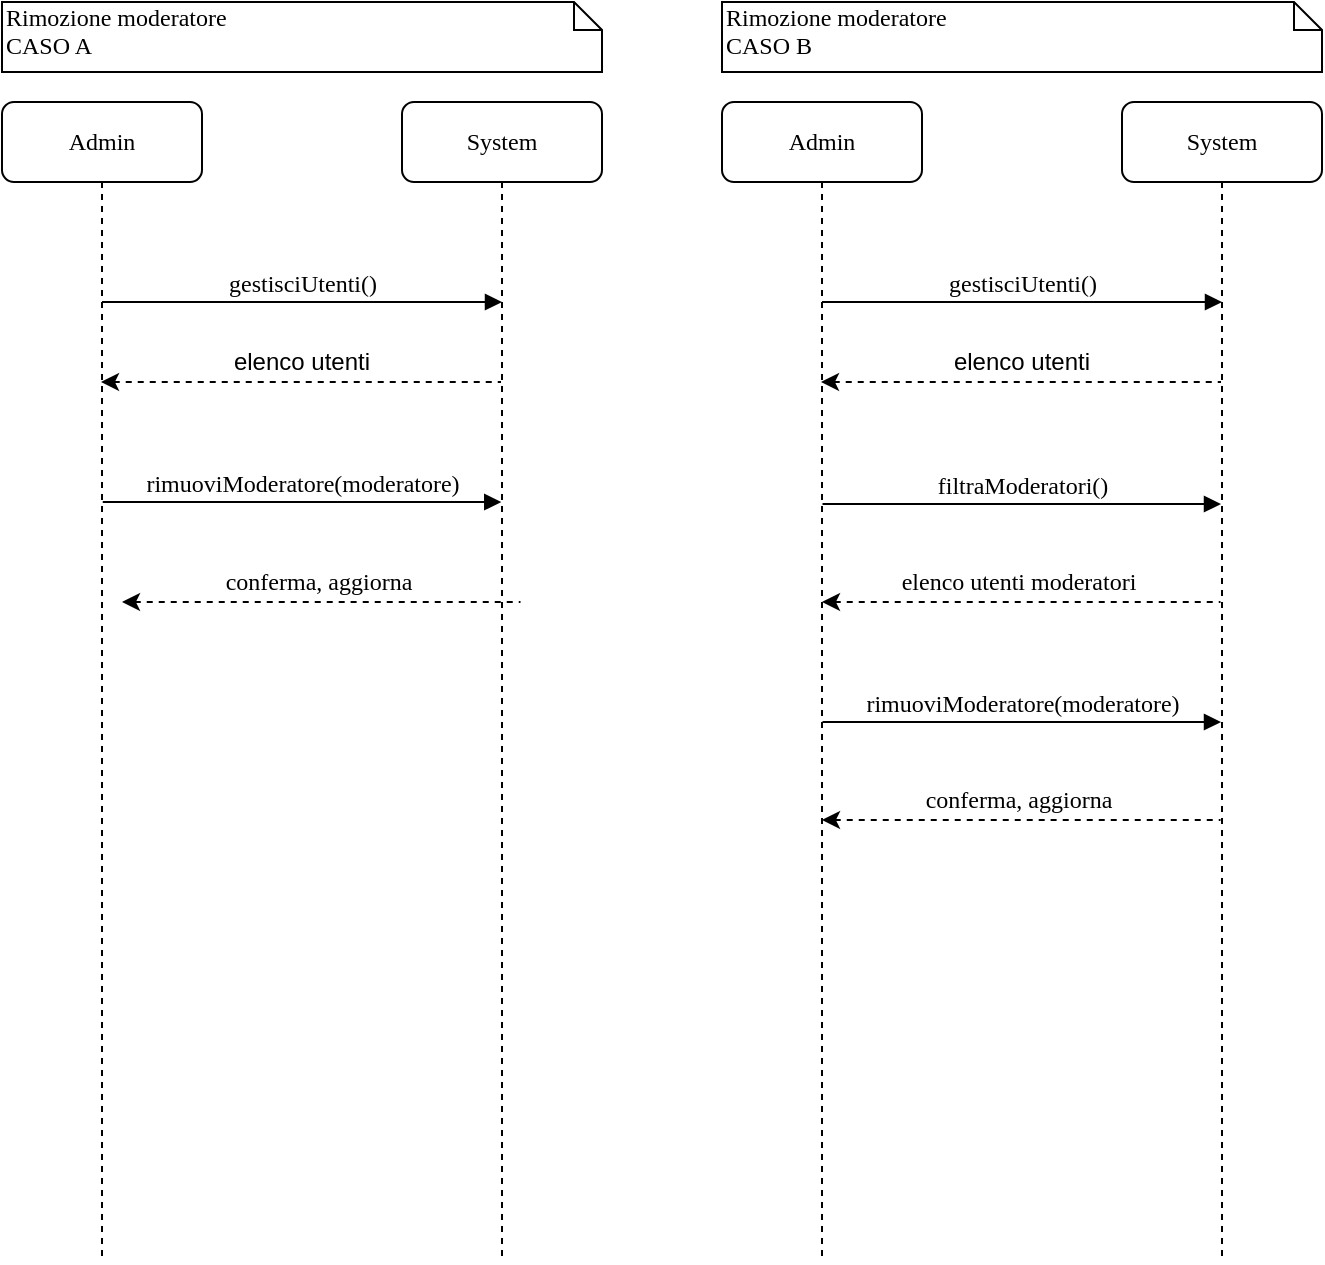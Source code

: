 <mxfile version="14.6.13" type="device"><diagram name="Page-1" id="13e1069c-82ec-6db2-03f1-153e76fe0fe0"><mxGraphModel dx="1086" dy="806" grid="1" gridSize="10" guides="1" tooltips="1" connect="1" arrows="1" fold="1" page="1" pageScale="1" pageWidth="1100" pageHeight="850" background="#ffffff" math="0" shadow="0"><root><mxCell id="0"/><mxCell id="1" parent="0"/><mxCell id="FE07yK90BtoUGAqi1lU7-1" value="System" style="shape=umlLifeline;perimeter=lifelinePerimeter;whiteSpace=wrap;html=1;container=1;collapsible=0;recursiveResize=0;outlineConnect=0;rounded=1;shadow=0;comic=0;labelBackgroundColor=none;strokeWidth=1;fontFamily=Verdana;fontSize=12;align=center;" parent="1" vertex="1"><mxGeometry x="790" y="90" width="100" height="580" as="geometry"/></mxCell><mxCell id="FE07yK90BtoUGAqi1lU7-2" value="Admin" style="shape=umlLifeline;perimeter=lifelinePerimeter;whiteSpace=wrap;html=1;container=1;collapsible=0;recursiveResize=0;outlineConnect=0;rounded=1;shadow=0;comic=0;labelBackgroundColor=none;strokeWidth=1;fontFamily=Verdana;fontSize=12;align=center;" parent="1" vertex="1"><mxGeometry x="590" y="90" width="100" height="580" as="geometry"/></mxCell><mxCell id="FE07yK90BtoUGAqi1lU7-3" value="gestisciUtenti()" style="html=1;verticalAlign=bottom;endArrow=block;entryX=0.5;entryY=0.172;labelBackgroundColor=none;fontFamily=Verdana;fontSize=12;edgeStyle=elbowEdgeStyle;elbow=vertical;entryDx=0;entryDy=0;entryPerimeter=0;" parent="1" source="FE07yK90BtoUGAqi1lU7-2" target="FE07yK90BtoUGAqi1lU7-1" edge="1"><mxGeometry relative="1" as="geometry"><mxPoint x="645" y="190" as="sourcePoint"/><mxPoint x="775" y="190" as="targetPoint"/></mxGeometry></mxCell><mxCell id="FE07yK90BtoUGAqi1lU7-4" value="Rimozione moderatore&lt;br&gt;CASO B" style="shape=note;whiteSpace=wrap;html=1;size=14;verticalAlign=top;align=left;spacingTop=-6;rounded=0;shadow=0;comic=0;labelBackgroundColor=none;strokeWidth=1;fontFamily=Verdana;fontSize=12" parent="1" vertex="1"><mxGeometry x="590" y="40" width="300" height="35" as="geometry"/></mxCell><mxCell id="FE07yK90BtoUGAqi1lU7-5" value="" style="endArrow=none;dashed=1;html=1;startArrow=classic;startFill=1;" parent="1" target="FE07yK90BtoUGAqi1lU7-1" edge="1"><mxGeometry width="50" height="50" relative="1" as="geometry"><mxPoint x="639.5" y="230" as="sourcePoint"/><mxPoint x="799.5" y="230" as="targetPoint"/><Array as="points"><mxPoint x="750" y="230"/></Array></mxGeometry></mxCell><mxCell id="FE07yK90BtoUGAqi1lU7-8" value="elenco utenti" style="text;html=1;strokeColor=none;fillColor=none;align=center;verticalAlign=middle;whiteSpace=wrap;rounded=0;" parent="1" vertex="1"><mxGeometry x="685" y="210" width="110" height="20" as="geometry"/></mxCell><mxCell id="FE07yK90BtoUGAqi1lU7-9" value="filtraModeratori()" style="html=1;verticalAlign=bottom;endArrow=block;labelBackgroundColor=none;fontFamily=Verdana;fontSize=12;edgeStyle=elbowEdgeStyle;elbow=vertical;" parent="1" edge="1"><mxGeometry x="0.001" relative="1" as="geometry"><mxPoint x="640.25" y="291" as="sourcePoint"/><mxPoint x="839.5" y="291" as="targetPoint"/><Array as="points"><mxPoint x="710" y="291"/><mxPoint x="770.25" y="291"/><mxPoint x="770.25" y="281"/><mxPoint x="770.25" y="271"/></Array><mxPoint as="offset"/></mxGeometry></mxCell><mxCell id="FE07yK90BtoUGAqi1lU7-11" value="" style="endArrow=none;dashed=1;html=1;startArrow=classic;startFill=1;" parent="1" edge="1"><mxGeometry width="50" height="50" relative="1" as="geometry"><mxPoint x="640" y="340" as="sourcePoint"/><mxPoint x="839.25" y="340" as="targetPoint"/><Array as="points"><mxPoint x="730" y="340"/><mxPoint x="750.5" y="340"/></Array></mxGeometry></mxCell><mxCell id="FE07yK90BtoUGAqi1lU7-12" value="elenco utenti moderatori" style="edgeLabel;html=1;align=center;verticalAlign=middle;resizable=0;points=[];fontSize=12;fontFamily=Verdana;" parent="FE07yK90BtoUGAqi1lU7-11" vertex="1" connectable="0"><mxGeometry x="-0.1" y="3" relative="1" as="geometry"><mxPoint x="7.75" y="-7" as="offset"/></mxGeometry></mxCell><mxCell id="FE07yK90BtoUGAqi1lU7-13" value="rimuoviModeratore(moderatore)" style="html=1;verticalAlign=bottom;endArrow=block;labelBackgroundColor=none;fontFamily=Verdana;fontSize=12;edgeStyle=elbowEdgeStyle;elbow=vertical;" parent="1" edge="1"><mxGeometry x="0.001" relative="1" as="geometry"><mxPoint x="640.25" y="400" as="sourcePoint"/><mxPoint x="839.5" y="400" as="targetPoint"/><Array as="points"><mxPoint x="710" y="400"/><mxPoint x="770.25" y="400"/><mxPoint x="770.25" y="390"/><mxPoint x="770.25" y="380"/></Array><mxPoint as="offset"/></mxGeometry></mxCell><mxCell id="FE07yK90BtoUGAqi1lU7-14" value="" style="endArrow=none;dashed=1;html=1;startArrow=classic;startFill=1;" parent="1" edge="1"><mxGeometry width="50" height="50" relative="1" as="geometry"><mxPoint x="640" y="449" as="sourcePoint"/><mxPoint x="839.25" y="449" as="targetPoint"/><Array as="points"><mxPoint x="730" y="449"/><mxPoint x="750.5" y="449"/></Array></mxGeometry></mxCell><mxCell id="FE07yK90BtoUGAqi1lU7-15" value="conferma, aggiorna" style="edgeLabel;html=1;align=center;verticalAlign=middle;resizable=0;points=[];fontSize=12;fontFamily=Verdana;" parent="FE07yK90BtoUGAqi1lU7-14" vertex="1" connectable="0"><mxGeometry x="-0.1" y="3" relative="1" as="geometry"><mxPoint x="7.75" y="-7" as="offset"/></mxGeometry></mxCell><mxCell id="FE07yK90BtoUGAqi1lU7-16" value="System" style="shape=umlLifeline;perimeter=lifelinePerimeter;whiteSpace=wrap;html=1;container=1;collapsible=0;recursiveResize=0;outlineConnect=0;rounded=1;shadow=0;comic=0;labelBackgroundColor=none;strokeWidth=1;fontFamily=Verdana;fontSize=12;align=center;" parent="1" vertex="1"><mxGeometry x="430" y="90" width="100" height="580" as="geometry"/></mxCell><mxCell id="FE07yK90BtoUGAqi1lU7-17" value="Admin" style="shape=umlLifeline;perimeter=lifelinePerimeter;whiteSpace=wrap;html=1;container=1;collapsible=0;recursiveResize=0;outlineConnect=0;rounded=1;shadow=0;comic=0;labelBackgroundColor=none;strokeWidth=1;fontFamily=Verdana;fontSize=12;align=center;" parent="1" vertex="1"><mxGeometry x="230" y="90" width="100" height="580" as="geometry"/></mxCell><mxCell id="FE07yK90BtoUGAqi1lU7-18" value="gestisciUtenti()" style="html=1;verticalAlign=bottom;endArrow=block;entryX=0.5;entryY=0.172;labelBackgroundColor=none;fontFamily=Verdana;fontSize=12;edgeStyle=elbowEdgeStyle;elbow=vertical;entryDx=0;entryDy=0;entryPerimeter=0;" parent="1" source="FE07yK90BtoUGAqi1lU7-17" target="FE07yK90BtoUGAqi1lU7-16" edge="1"><mxGeometry relative="1" as="geometry"><mxPoint x="285" y="190" as="sourcePoint"/><mxPoint x="415" y="190" as="targetPoint"/></mxGeometry></mxCell><mxCell id="FE07yK90BtoUGAqi1lU7-19" value="Rimozione moderatore&lt;br&gt;CASO A" style="shape=note;whiteSpace=wrap;html=1;size=14;verticalAlign=top;align=left;spacingTop=-6;rounded=0;shadow=0;comic=0;labelBackgroundColor=none;strokeWidth=1;fontFamily=Verdana;fontSize=12" parent="1" vertex="1"><mxGeometry x="230" y="40" width="300" height="35" as="geometry"/></mxCell><mxCell id="FE07yK90BtoUGAqi1lU7-20" value="" style="endArrow=none;dashed=1;html=1;startArrow=classic;startFill=1;" parent="1" target="FE07yK90BtoUGAqi1lU7-16" edge="1"><mxGeometry width="50" height="50" relative="1" as="geometry"><mxPoint x="279.5" y="230" as="sourcePoint"/><mxPoint x="439.5" y="230" as="targetPoint"/><Array as="points"><mxPoint x="390" y="230"/></Array></mxGeometry></mxCell><mxCell id="FE07yK90BtoUGAqi1lU7-21" value="elenco utenti" style="text;html=1;strokeColor=none;fillColor=none;align=center;verticalAlign=middle;whiteSpace=wrap;rounded=0;" parent="1" vertex="1"><mxGeometry x="325" y="210" width="110" height="20" as="geometry"/></mxCell><mxCell id="FE07yK90BtoUGAqi1lU7-25" value="rimuoviModeratore(moderatore)" style="html=1;verticalAlign=bottom;endArrow=block;labelBackgroundColor=none;fontFamily=Verdana;fontSize=12;edgeStyle=elbowEdgeStyle;elbow=vertical;" parent="1" edge="1"><mxGeometry x="0.001" relative="1" as="geometry"><mxPoint x="280.38" y="290" as="sourcePoint"/><mxPoint x="479.63" y="290" as="targetPoint"/><Array as="points"><mxPoint x="350.13" y="290"/><mxPoint x="410.38" y="290"/><mxPoint x="410.38" y="280"/><mxPoint x="410.38" y="270"/></Array><mxPoint as="offset"/></mxGeometry></mxCell><mxCell id="FE07yK90BtoUGAqi1lU7-26" value="" style="endArrow=none;dashed=1;html=1;startArrow=classic;startFill=1;" parent="1" edge="1"><mxGeometry width="50" height="50" relative="1" as="geometry"><mxPoint x="290" y="340" as="sourcePoint"/><mxPoint x="489.25" y="340" as="targetPoint"/><Array as="points"><mxPoint x="380" y="340"/><mxPoint x="400.5" y="340"/></Array></mxGeometry></mxCell><mxCell id="FE07yK90BtoUGAqi1lU7-27" value="conferma, aggiorna" style="edgeLabel;html=1;align=center;verticalAlign=middle;resizable=0;points=[];fontSize=12;fontFamily=Verdana;" parent="FE07yK90BtoUGAqi1lU7-26" vertex="1" connectable="0"><mxGeometry x="-0.1" y="3" relative="1" as="geometry"><mxPoint x="7.75" y="-7" as="offset"/></mxGeometry></mxCell></root></mxGraphModel></diagram></mxfile>